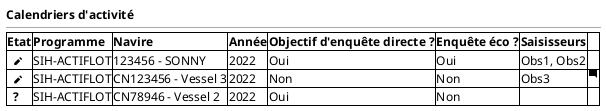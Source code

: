 @startsalt
{
  <b>Calendriers d'activité
  --
	{#

     <b>Etat | <b>Programme | <b>Navire   | <b>Année | <b>Objectif d'enquête directe ? | <b>Enquête éco ?|<b>Saisisseurs | .
     <b>  <&pencil> | SIH-ACTIFLOT | 123456 - SONNY | 2022 | Oui | Oui | Obs1, Obs2 | .
     <b>  <&pencil> | SIH-ACTIFLOT | CN123456 - Vessel 3 | 2022 | Non | Non | Obs3 | <&comment-square>
     <b>  ? | SIH-ACTIFLOT | CN78946 - Vessel 2 | 2022 | Oui | Non | .
    }

}
@endsalt